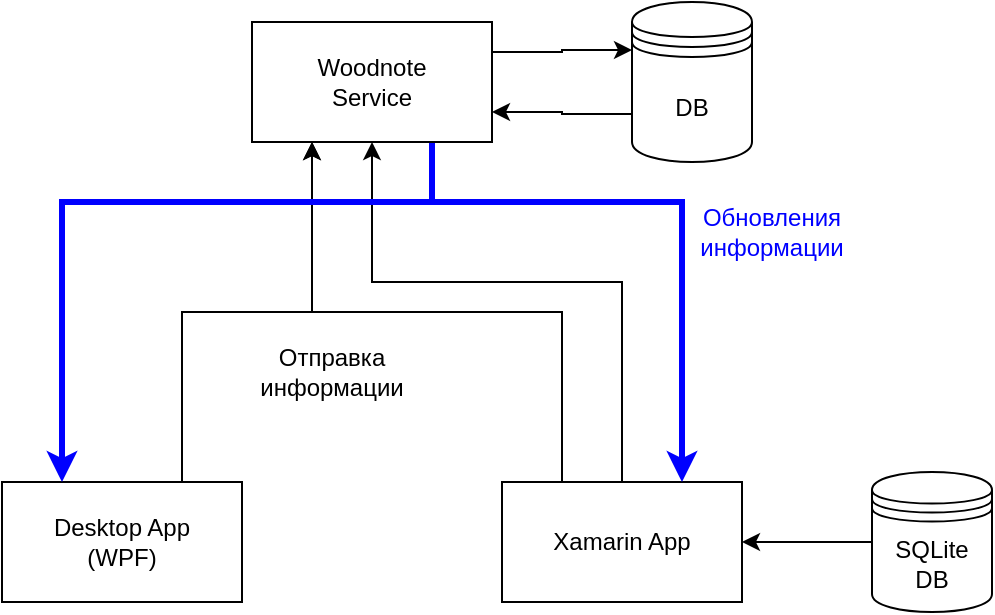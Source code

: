 <mxfile version="15.5.6" type="device"><diagram id="Qck00CWyifhxMN4odldc" name="Страница 1"><mxGraphModel dx="772" dy="593" grid="1" gridSize="10" guides="1" tooltips="1" connect="1" arrows="1" fold="1" page="1" pageScale="1" pageWidth="827" pageHeight="1169" math="0" shadow="0"><root><mxCell id="0"/><mxCell id="1" parent="0"/><mxCell id="v981OXPK9vbvrEwbLQZY-11" style="edgeStyle=orthogonalEdgeStyle;rounded=0;orthogonalLoop=1;jettySize=auto;html=1;exitX=0.5;exitY=0;exitDx=0;exitDy=0;entryX=0.5;entryY=1;entryDx=0;entryDy=0;" parent="1" source="v981OXPK9vbvrEwbLQZY-1" target="v981OXPK9vbvrEwbLQZY-3" edge="1"><mxGeometry relative="1" as="geometry"><Array as="points"><mxPoint x="455" y="320"/><mxPoint x="330" y="320"/></Array></mxGeometry></mxCell><mxCell id="v981OXPK9vbvrEwbLQZY-13" style="edgeStyle=orthogonalEdgeStyle;rounded=0;orthogonalLoop=1;jettySize=auto;html=1;exitX=0.25;exitY=0;exitDx=0;exitDy=0;entryX=0.25;entryY=1;entryDx=0;entryDy=0;" parent="1" source="v981OXPK9vbvrEwbLQZY-1" target="v981OXPK9vbvrEwbLQZY-3" edge="1"><mxGeometry relative="1" as="geometry"/></mxCell><mxCell id="v981OXPK9vbvrEwbLQZY-1" value="Xamarin App" style="rounded=0;whiteSpace=wrap;html=1;" parent="1" vertex="1"><mxGeometry x="395" y="420" width="120" height="60" as="geometry"/></mxCell><mxCell id="v981OXPK9vbvrEwbLQZY-12" style="edgeStyle=orthogonalEdgeStyle;rounded=0;orthogonalLoop=1;jettySize=auto;html=1;exitX=0.75;exitY=0;exitDx=0;exitDy=0;entryX=0.25;entryY=1;entryDx=0;entryDy=0;" parent="1" source="v981OXPK9vbvrEwbLQZY-2" target="v981OXPK9vbvrEwbLQZY-3" edge="1"><mxGeometry relative="1" as="geometry"/></mxCell><mxCell id="v981OXPK9vbvrEwbLQZY-2" value="Desktop App&lt;br&gt;(WPF)" style="rounded=0;whiteSpace=wrap;html=1;" parent="1" vertex="1"><mxGeometry x="145" y="420" width="120" height="60" as="geometry"/></mxCell><mxCell id="v981OXPK9vbvrEwbLQZY-5" style="edgeStyle=orthogonalEdgeStyle;rounded=0;orthogonalLoop=1;jettySize=auto;html=1;exitX=1;exitY=0.25;exitDx=0;exitDy=0;entryX=0;entryY=0.3;entryDx=0;entryDy=0;" parent="1" source="v981OXPK9vbvrEwbLQZY-3" target="v981OXPK9vbvrEwbLQZY-4" edge="1"><mxGeometry relative="1" as="geometry"/></mxCell><mxCell id="v981OXPK9vbvrEwbLQZY-10" style="edgeStyle=orthogonalEdgeStyle;rounded=0;orthogonalLoop=1;jettySize=auto;html=1;exitX=0.75;exitY=1;exitDx=0;exitDy=0;entryX=0.75;entryY=0;entryDx=0;entryDy=0;strokeWidth=3;strokeColor=#0000FF;" parent="1" source="v981OXPK9vbvrEwbLQZY-3" target="v981OXPK9vbvrEwbLQZY-1" edge="1"><mxGeometry relative="1" as="geometry"><Array as="points"><mxPoint x="360" y="280"/><mxPoint x="485" y="280"/></Array></mxGeometry></mxCell><mxCell id="v981OXPK9vbvrEwbLQZY-14" style="edgeStyle=orthogonalEdgeStyle;rounded=0;orthogonalLoop=1;jettySize=auto;html=1;exitX=0.75;exitY=1;exitDx=0;exitDy=0;entryX=0.25;entryY=0;entryDx=0;entryDy=0;strokeWidth=3;strokeColor=#0000FF;" parent="1" source="v981OXPK9vbvrEwbLQZY-3" target="v981OXPK9vbvrEwbLQZY-2" edge="1"><mxGeometry relative="1" as="geometry"><Array as="points"><mxPoint x="360" y="280"/><mxPoint x="175" y="280"/></Array></mxGeometry></mxCell><mxCell id="v981OXPK9vbvrEwbLQZY-3" value="Woodnote &lt;br&gt;Service" style="rounded=0;whiteSpace=wrap;html=1;" parent="1" vertex="1"><mxGeometry x="270" y="190" width="120" height="60" as="geometry"/></mxCell><mxCell id="v981OXPK9vbvrEwbLQZY-6" style="edgeStyle=orthogonalEdgeStyle;rounded=0;orthogonalLoop=1;jettySize=auto;html=1;exitX=0;exitY=0.7;exitDx=0;exitDy=0;entryX=1;entryY=0.75;entryDx=0;entryDy=0;" parent="1" source="v981OXPK9vbvrEwbLQZY-4" target="v981OXPK9vbvrEwbLQZY-3" edge="1"><mxGeometry relative="1" as="geometry"/></mxCell><mxCell id="v981OXPK9vbvrEwbLQZY-4" value="DB" style="shape=datastore;whiteSpace=wrap;html=1;" parent="1" vertex="1"><mxGeometry x="460" y="180" width="60" height="80" as="geometry"/></mxCell><mxCell id="v981OXPK9vbvrEwbLQZY-9" style="edgeStyle=orthogonalEdgeStyle;rounded=0;orthogonalLoop=1;jettySize=auto;html=1;exitX=0;exitY=0.5;exitDx=0;exitDy=0;entryX=1;entryY=0.5;entryDx=0;entryDy=0;" parent="1" source="v981OXPK9vbvrEwbLQZY-7" target="v981OXPK9vbvrEwbLQZY-1" edge="1"><mxGeometry relative="1" as="geometry"/></mxCell><mxCell id="v981OXPK9vbvrEwbLQZY-7" value="SQLite&lt;br&gt;DB" style="shape=datastore;whiteSpace=wrap;html=1;" parent="1" vertex="1"><mxGeometry x="580" y="415" width="60" height="70" as="geometry"/></mxCell><mxCell id="v981OXPK9vbvrEwbLQZY-15" value="Обновления информации" style="text;html=1;strokeColor=none;fillColor=none;align=center;verticalAlign=middle;whiteSpace=wrap;rounded=0;fontColor=#0000FF;" parent="1" vertex="1"><mxGeometry x="500" y="280" width="60" height="30" as="geometry"/></mxCell><mxCell id="ttRvyj2oEWSU4Wu4wVBD-1" value="Отправка информации" style="text;html=1;strokeColor=none;fillColor=none;align=center;verticalAlign=middle;whiteSpace=wrap;rounded=0;" vertex="1" parent="1"><mxGeometry x="270" y="350" width="80" height="30" as="geometry"/></mxCell></root></mxGraphModel></diagram></mxfile>